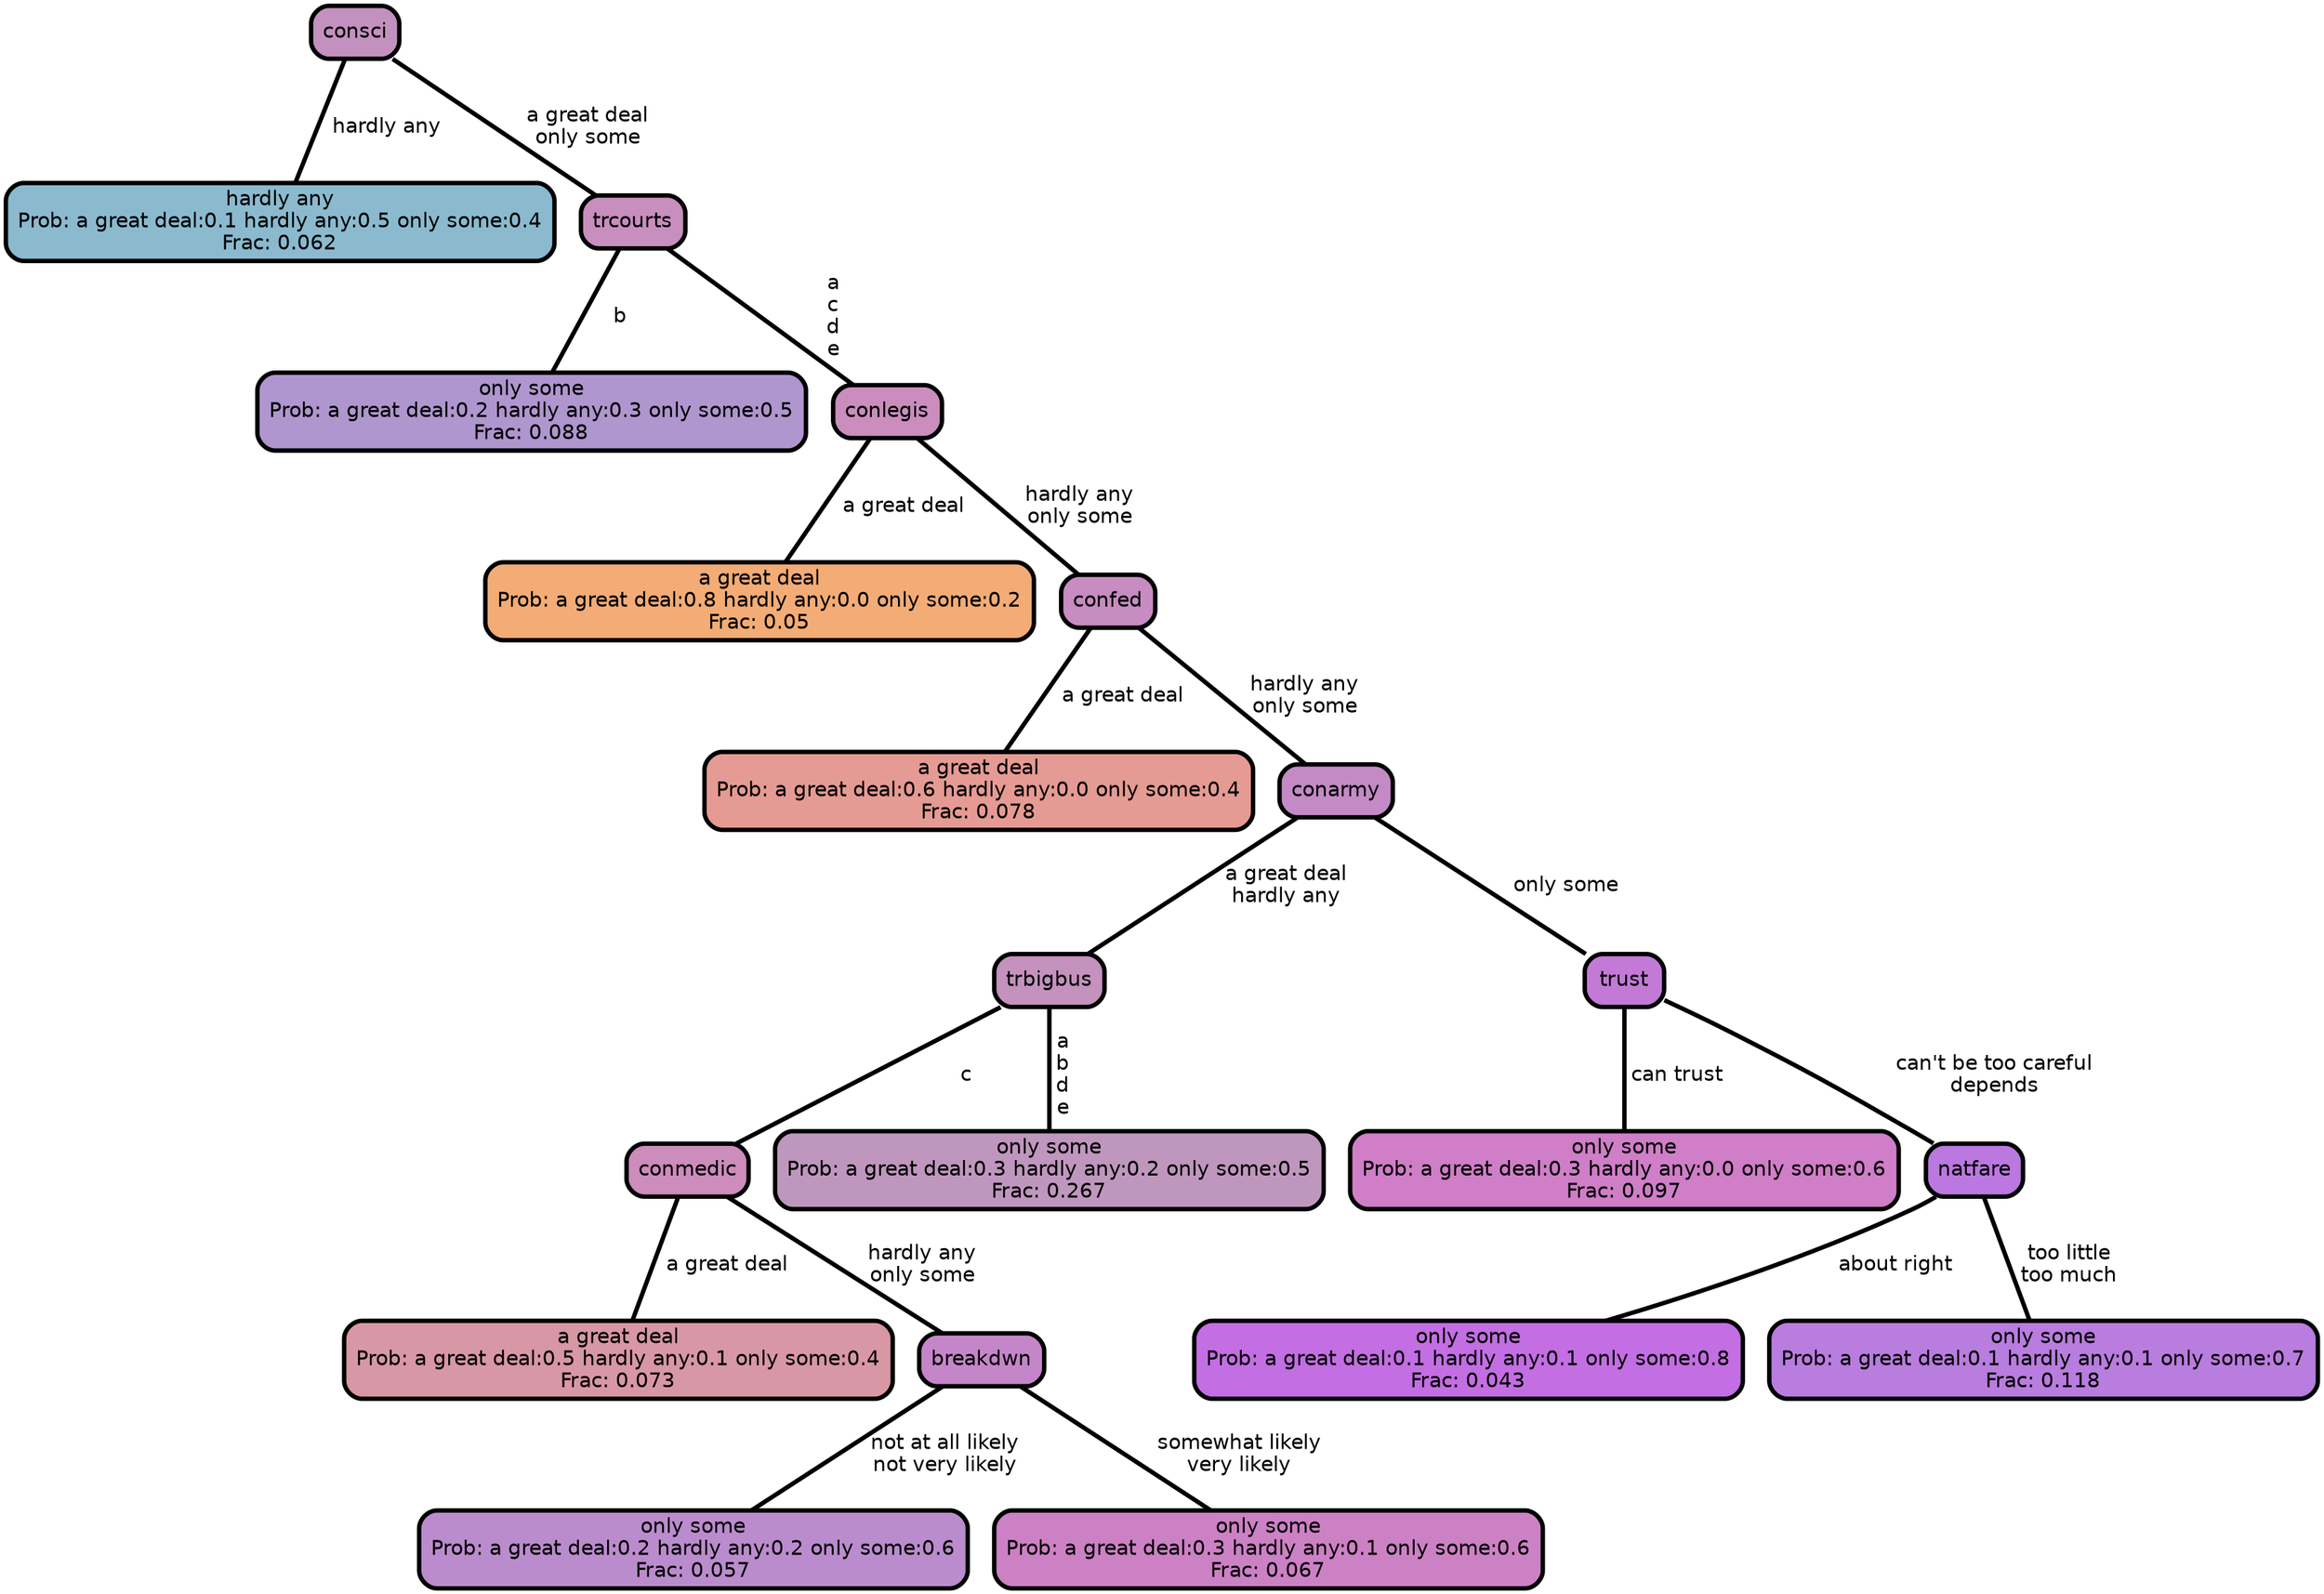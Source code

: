 graph Tree {
node [shape=box, style="filled, rounded",color="black",penwidth="3",fontcolor="black",                 fontname=helvetica] ;
graph [ranksep="0 equally", splines=straight,                 bgcolor=transparent, dpi=200] ;
edge [fontname=helvetica, color=black] ;
0 [label="hardly any
Prob: a great deal:0.1 hardly any:0.5 only some:0.4
Frac: 0.062", fillcolor="#8bbacf"] ;
1 [label="consci", fillcolor="#c391bf"] ;
2 [label="only some
Prob: a great deal:0.2 hardly any:0.3 only some:0.5
Frac: 0.088", fillcolor="#af96ce"] ;
3 [label="trcourts", fillcolor="#c78ebe"] ;
4 [label="a great deal
Prob: a great deal:0.8 hardly any:0.0 only some:0.2
Frac: 0.05", fillcolor="#f3ac75"] ;
5 [label="conlegis", fillcolor="#ca8dbd"] ;
6 [label="a great deal
Prob: a great deal:0.6 hardly any:0.0 only some:0.4
Frac: 0.078", fillcolor="#e59b93"] ;
7 [label="confed", fillcolor="#c78cc1"] ;
8 [label="a great deal
Prob: a great deal:0.5 hardly any:0.1 only some:0.4
Frac: 0.073", fillcolor="#d897a5"] ;
9 [label="conmedic", fillcolor="#cc8cbc"] ;
10 [label="only some
Prob: a great deal:0.2 hardly any:0.2 only some:0.6
Frac: 0.057", fillcolor="#bb8ccd"] ;
11 [label="breakdwn", fillcolor="#c586c9"] ;
12 [label="only some
Prob: a great deal:0.3 hardly any:0.1 only some:0.6
Frac: 0.067", fillcolor="#cd81c5"] ;
13 [label="trbigbus", fillcolor="#c492bd"] ;
14 [label="only some
Prob: a great deal:0.3 hardly any:0.2 only some:0.5
Frac: 0.267", fillcolor="#bf97be"] ;
15 [label="conarmy", fillcolor="#c48ac6"] ;
16 [label="only some
Prob: a great deal:0.3 hardly any:0.0 only some:0.6
Frac: 0.097", fillcolor="#cf7ec7"] ;
17 [label="trust", fillcolor="#c37ad6"] ;
18 [label="only some
Prob: a great deal:0.1 hardly any:0.1 only some:0.8
Frac: 0.043", fillcolor="#c36ee3"] ;
19 [label="natfare", fillcolor="#bb78e0"] ;
20 [label="only some
Prob: a great deal:0.1 hardly any:0.1 only some:0.7
Frac: 0.118", fillcolor="#b97cdf"] ;
1 -- 0 [label=" hardly any",penwidth=3] ;
1 -- 3 [label=" a great deal\n only some",penwidth=3] ;
3 -- 2 [label=" b",penwidth=3] ;
3 -- 5 [label=" a\n c\n d\n e",penwidth=3] ;
5 -- 4 [label=" a great deal",penwidth=3] ;
5 -- 7 [label=" hardly any\n only some",penwidth=3] ;
7 -- 6 [label=" a great deal",penwidth=3] ;
7 -- 15 [label=" hardly any\n only some",penwidth=3] ;
9 -- 8 [label=" a great deal",penwidth=3] ;
9 -- 11 [label=" hardly any\n only some",penwidth=3] ;
11 -- 10 [label=" not at all likely\n not very likely",penwidth=3] ;
11 -- 12 [label=" somewhat likely\n very likely",penwidth=3] ;
13 -- 9 [label=" c",penwidth=3] ;
13 -- 14 [label=" a\n b\n d\n e",penwidth=3] ;
15 -- 13 [label=" a great deal\n hardly any",penwidth=3] ;
15 -- 17 [label=" only some",penwidth=3] ;
17 -- 16 [label=" can trust",penwidth=3] ;
17 -- 19 [label=" can't be too careful\n depends",penwidth=3] ;
19 -- 18 [label=" about right",penwidth=3] ;
19 -- 20 [label=" too little\n too much",penwidth=3] ;
{rank = same;}}